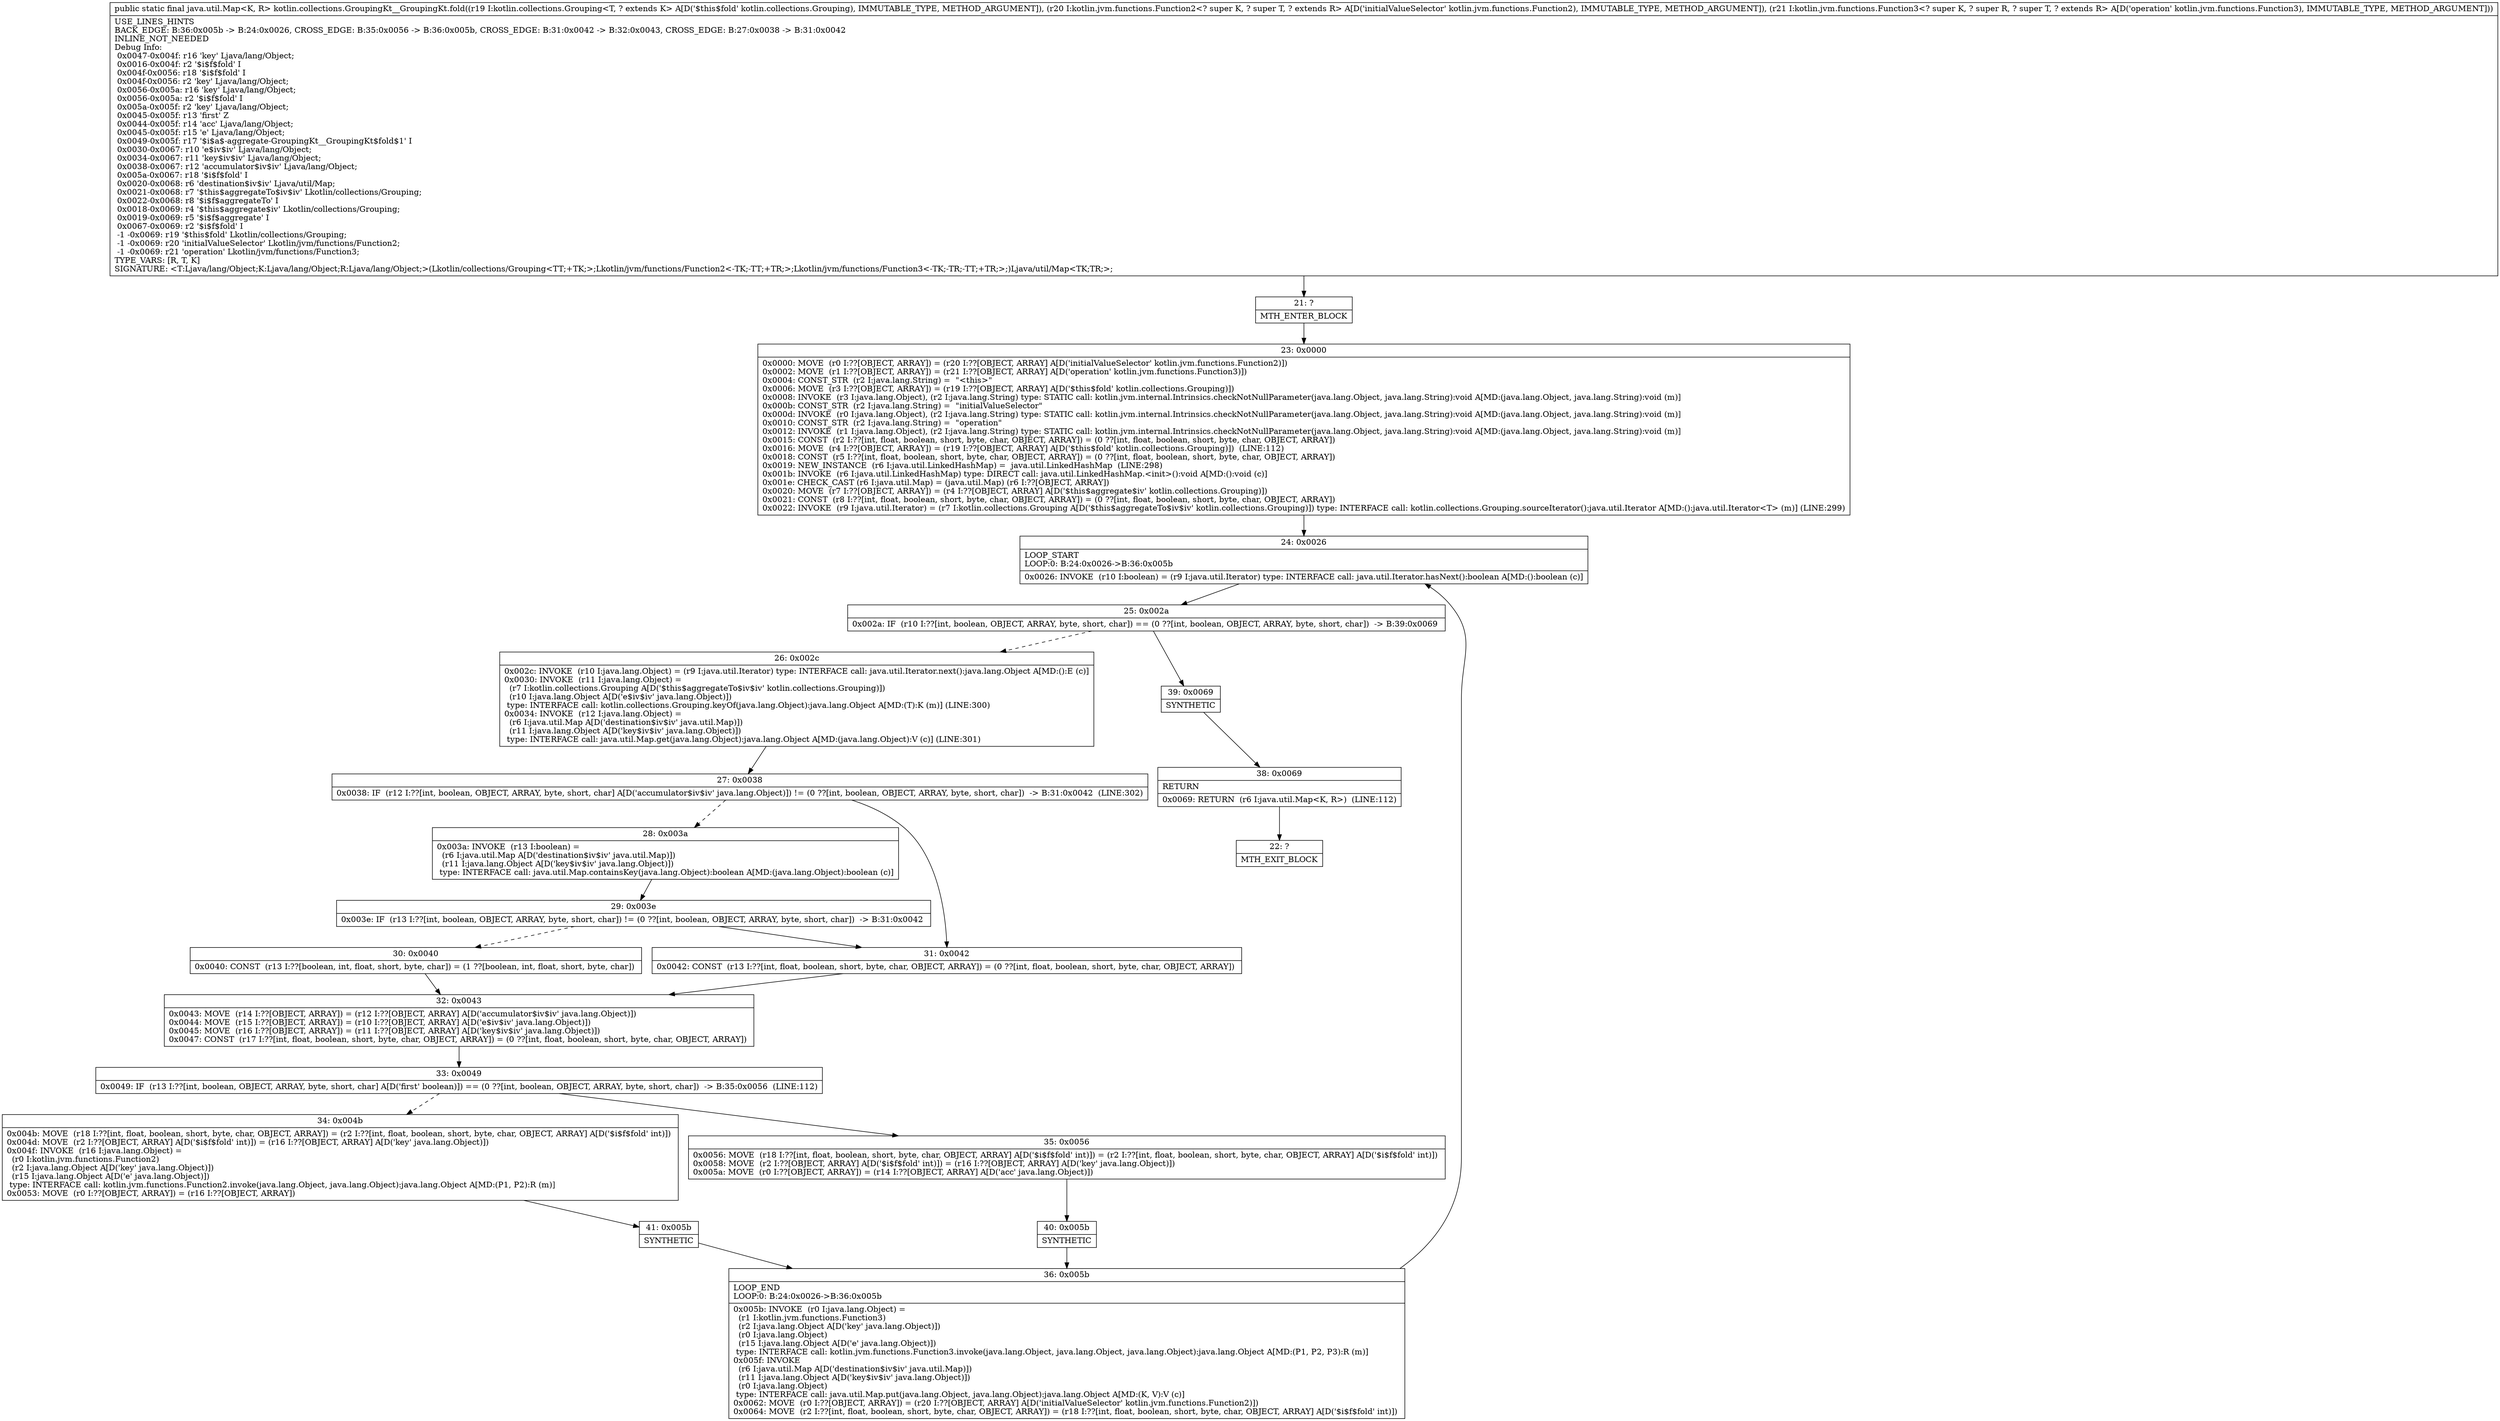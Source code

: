 digraph "CFG forkotlin.collections.GroupingKt__GroupingKt.fold(Lkotlin\/collections\/Grouping;Lkotlin\/jvm\/functions\/Function2;Lkotlin\/jvm\/functions\/Function3;)Ljava\/util\/Map;" {
Node_21 [shape=record,label="{21\:\ ?|MTH_ENTER_BLOCK\l}"];
Node_23 [shape=record,label="{23\:\ 0x0000|0x0000: MOVE  (r0 I:??[OBJECT, ARRAY]) = (r20 I:??[OBJECT, ARRAY] A[D('initialValueSelector' kotlin.jvm.functions.Function2)]) \l0x0002: MOVE  (r1 I:??[OBJECT, ARRAY]) = (r21 I:??[OBJECT, ARRAY] A[D('operation' kotlin.jvm.functions.Function3)]) \l0x0004: CONST_STR  (r2 I:java.lang.String) =  \"\<this\>\" \l0x0006: MOVE  (r3 I:??[OBJECT, ARRAY]) = (r19 I:??[OBJECT, ARRAY] A[D('$this$fold' kotlin.collections.Grouping)]) \l0x0008: INVOKE  (r3 I:java.lang.Object), (r2 I:java.lang.String) type: STATIC call: kotlin.jvm.internal.Intrinsics.checkNotNullParameter(java.lang.Object, java.lang.String):void A[MD:(java.lang.Object, java.lang.String):void (m)]\l0x000b: CONST_STR  (r2 I:java.lang.String) =  \"initialValueSelector\" \l0x000d: INVOKE  (r0 I:java.lang.Object), (r2 I:java.lang.String) type: STATIC call: kotlin.jvm.internal.Intrinsics.checkNotNullParameter(java.lang.Object, java.lang.String):void A[MD:(java.lang.Object, java.lang.String):void (m)]\l0x0010: CONST_STR  (r2 I:java.lang.String) =  \"operation\" \l0x0012: INVOKE  (r1 I:java.lang.Object), (r2 I:java.lang.String) type: STATIC call: kotlin.jvm.internal.Intrinsics.checkNotNullParameter(java.lang.Object, java.lang.String):void A[MD:(java.lang.Object, java.lang.String):void (m)]\l0x0015: CONST  (r2 I:??[int, float, boolean, short, byte, char, OBJECT, ARRAY]) = (0 ??[int, float, boolean, short, byte, char, OBJECT, ARRAY]) \l0x0016: MOVE  (r4 I:??[OBJECT, ARRAY]) = (r19 I:??[OBJECT, ARRAY] A[D('$this$fold' kotlin.collections.Grouping)])  (LINE:112)\l0x0018: CONST  (r5 I:??[int, float, boolean, short, byte, char, OBJECT, ARRAY]) = (0 ??[int, float, boolean, short, byte, char, OBJECT, ARRAY]) \l0x0019: NEW_INSTANCE  (r6 I:java.util.LinkedHashMap) =  java.util.LinkedHashMap  (LINE:298)\l0x001b: INVOKE  (r6 I:java.util.LinkedHashMap) type: DIRECT call: java.util.LinkedHashMap.\<init\>():void A[MD:():void (c)]\l0x001e: CHECK_CAST (r6 I:java.util.Map) = (java.util.Map) (r6 I:??[OBJECT, ARRAY]) \l0x0020: MOVE  (r7 I:??[OBJECT, ARRAY]) = (r4 I:??[OBJECT, ARRAY] A[D('$this$aggregate$iv' kotlin.collections.Grouping)]) \l0x0021: CONST  (r8 I:??[int, float, boolean, short, byte, char, OBJECT, ARRAY]) = (0 ??[int, float, boolean, short, byte, char, OBJECT, ARRAY]) \l0x0022: INVOKE  (r9 I:java.util.Iterator) = (r7 I:kotlin.collections.Grouping A[D('$this$aggregateTo$iv$iv' kotlin.collections.Grouping)]) type: INTERFACE call: kotlin.collections.Grouping.sourceIterator():java.util.Iterator A[MD:():java.util.Iterator\<T\> (m)] (LINE:299)\l}"];
Node_24 [shape=record,label="{24\:\ 0x0026|LOOP_START\lLOOP:0: B:24:0x0026\-\>B:36:0x005b\l|0x0026: INVOKE  (r10 I:boolean) = (r9 I:java.util.Iterator) type: INTERFACE call: java.util.Iterator.hasNext():boolean A[MD:():boolean (c)]\l}"];
Node_25 [shape=record,label="{25\:\ 0x002a|0x002a: IF  (r10 I:??[int, boolean, OBJECT, ARRAY, byte, short, char]) == (0 ??[int, boolean, OBJECT, ARRAY, byte, short, char])  \-\> B:39:0x0069 \l}"];
Node_26 [shape=record,label="{26\:\ 0x002c|0x002c: INVOKE  (r10 I:java.lang.Object) = (r9 I:java.util.Iterator) type: INTERFACE call: java.util.Iterator.next():java.lang.Object A[MD:():E (c)]\l0x0030: INVOKE  (r11 I:java.lang.Object) = \l  (r7 I:kotlin.collections.Grouping A[D('$this$aggregateTo$iv$iv' kotlin.collections.Grouping)])\l  (r10 I:java.lang.Object A[D('e$iv$iv' java.lang.Object)])\l type: INTERFACE call: kotlin.collections.Grouping.keyOf(java.lang.Object):java.lang.Object A[MD:(T):K (m)] (LINE:300)\l0x0034: INVOKE  (r12 I:java.lang.Object) = \l  (r6 I:java.util.Map A[D('destination$iv$iv' java.util.Map)])\l  (r11 I:java.lang.Object A[D('key$iv$iv' java.lang.Object)])\l type: INTERFACE call: java.util.Map.get(java.lang.Object):java.lang.Object A[MD:(java.lang.Object):V (c)] (LINE:301)\l}"];
Node_27 [shape=record,label="{27\:\ 0x0038|0x0038: IF  (r12 I:??[int, boolean, OBJECT, ARRAY, byte, short, char] A[D('accumulator$iv$iv' java.lang.Object)]) != (0 ??[int, boolean, OBJECT, ARRAY, byte, short, char])  \-\> B:31:0x0042  (LINE:302)\l}"];
Node_28 [shape=record,label="{28\:\ 0x003a|0x003a: INVOKE  (r13 I:boolean) = \l  (r6 I:java.util.Map A[D('destination$iv$iv' java.util.Map)])\l  (r11 I:java.lang.Object A[D('key$iv$iv' java.lang.Object)])\l type: INTERFACE call: java.util.Map.containsKey(java.lang.Object):boolean A[MD:(java.lang.Object):boolean (c)]\l}"];
Node_29 [shape=record,label="{29\:\ 0x003e|0x003e: IF  (r13 I:??[int, boolean, OBJECT, ARRAY, byte, short, char]) != (0 ??[int, boolean, OBJECT, ARRAY, byte, short, char])  \-\> B:31:0x0042 \l}"];
Node_30 [shape=record,label="{30\:\ 0x0040|0x0040: CONST  (r13 I:??[boolean, int, float, short, byte, char]) = (1 ??[boolean, int, float, short, byte, char]) \l}"];
Node_32 [shape=record,label="{32\:\ 0x0043|0x0043: MOVE  (r14 I:??[OBJECT, ARRAY]) = (r12 I:??[OBJECT, ARRAY] A[D('accumulator$iv$iv' java.lang.Object)]) \l0x0044: MOVE  (r15 I:??[OBJECT, ARRAY]) = (r10 I:??[OBJECT, ARRAY] A[D('e$iv$iv' java.lang.Object)]) \l0x0045: MOVE  (r16 I:??[OBJECT, ARRAY]) = (r11 I:??[OBJECT, ARRAY] A[D('key$iv$iv' java.lang.Object)]) \l0x0047: CONST  (r17 I:??[int, float, boolean, short, byte, char, OBJECT, ARRAY]) = (0 ??[int, float, boolean, short, byte, char, OBJECT, ARRAY]) \l}"];
Node_33 [shape=record,label="{33\:\ 0x0049|0x0049: IF  (r13 I:??[int, boolean, OBJECT, ARRAY, byte, short, char] A[D('first' boolean)]) == (0 ??[int, boolean, OBJECT, ARRAY, byte, short, char])  \-\> B:35:0x0056  (LINE:112)\l}"];
Node_34 [shape=record,label="{34\:\ 0x004b|0x004b: MOVE  (r18 I:??[int, float, boolean, short, byte, char, OBJECT, ARRAY]) = (r2 I:??[int, float, boolean, short, byte, char, OBJECT, ARRAY] A[D('$i$f$fold' int)]) \l0x004d: MOVE  (r2 I:??[OBJECT, ARRAY] A[D('$i$f$fold' int)]) = (r16 I:??[OBJECT, ARRAY] A[D('key' java.lang.Object)]) \l0x004f: INVOKE  (r16 I:java.lang.Object) = \l  (r0 I:kotlin.jvm.functions.Function2)\l  (r2 I:java.lang.Object A[D('key' java.lang.Object)])\l  (r15 I:java.lang.Object A[D('e' java.lang.Object)])\l type: INTERFACE call: kotlin.jvm.functions.Function2.invoke(java.lang.Object, java.lang.Object):java.lang.Object A[MD:(P1, P2):R (m)]\l0x0053: MOVE  (r0 I:??[OBJECT, ARRAY]) = (r16 I:??[OBJECT, ARRAY]) \l}"];
Node_41 [shape=record,label="{41\:\ 0x005b|SYNTHETIC\l}"];
Node_36 [shape=record,label="{36\:\ 0x005b|LOOP_END\lLOOP:0: B:24:0x0026\-\>B:36:0x005b\l|0x005b: INVOKE  (r0 I:java.lang.Object) = \l  (r1 I:kotlin.jvm.functions.Function3)\l  (r2 I:java.lang.Object A[D('key' java.lang.Object)])\l  (r0 I:java.lang.Object)\l  (r15 I:java.lang.Object A[D('e' java.lang.Object)])\l type: INTERFACE call: kotlin.jvm.functions.Function3.invoke(java.lang.Object, java.lang.Object, java.lang.Object):java.lang.Object A[MD:(P1, P2, P3):R (m)]\l0x005f: INVOKE  \l  (r6 I:java.util.Map A[D('destination$iv$iv' java.util.Map)])\l  (r11 I:java.lang.Object A[D('key$iv$iv' java.lang.Object)])\l  (r0 I:java.lang.Object)\l type: INTERFACE call: java.util.Map.put(java.lang.Object, java.lang.Object):java.lang.Object A[MD:(K, V):V (c)]\l0x0062: MOVE  (r0 I:??[OBJECT, ARRAY]) = (r20 I:??[OBJECT, ARRAY] A[D('initialValueSelector' kotlin.jvm.functions.Function2)]) \l0x0064: MOVE  (r2 I:??[int, float, boolean, short, byte, char, OBJECT, ARRAY]) = (r18 I:??[int, float, boolean, short, byte, char, OBJECT, ARRAY] A[D('$i$f$fold' int)]) \l}"];
Node_35 [shape=record,label="{35\:\ 0x0056|0x0056: MOVE  (r18 I:??[int, float, boolean, short, byte, char, OBJECT, ARRAY] A[D('$i$f$fold' int)]) = (r2 I:??[int, float, boolean, short, byte, char, OBJECT, ARRAY] A[D('$i$f$fold' int)]) \l0x0058: MOVE  (r2 I:??[OBJECT, ARRAY] A[D('$i$f$fold' int)]) = (r16 I:??[OBJECT, ARRAY] A[D('key' java.lang.Object)]) \l0x005a: MOVE  (r0 I:??[OBJECT, ARRAY]) = (r14 I:??[OBJECT, ARRAY] A[D('acc' java.lang.Object)]) \l}"];
Node_40 [shape=record,label="{40\:\ 0x005b|SYNTHETIC\l}"];
Node_31 [shape=record,label="{31\:\ 0x0042|0x0042: CONST  (r13 I:??[int, float, boolean, short, byte, char, OBJECT, ARRAY]) = (0 ??[int, float, boolean, short, byte, char, OBJECT, ARRAY]) \l}"];
Node_39 [shape=record,label="{39\:\ 0x0069|SYNTHETIC\l}"];
Node_38 [shape=record,label="{38\:\ 0x0069|RETURN\l|0x0069: RETURN  (r6 I:java.util.Map\<K, R\>)  (LINE:112)\l}"];
Node_22 [shape=record,label="{22\:\ ?|MTH_EXIT_BLOCK\l}"];
MethodNode[shape=record,label="{public static final java.util.Map\<K, R\> kotlin.collections.GroupingKt__GroupingKt.fold((r19 I:kotlin.collections.Grouping\<T, ? extends K\> A[D('$this$fold' kotlin.collections.Grouping), IMMUTABLE_TYPE, METHOD_ARGUMENT]), (r20 I:kotlin.jvm.functions.Function2\<? super K, ? super T, ? extends R\> A[D('initialValueSelector' kotlin.jvm.functions.Function2), IMMUTABLE_TYPE, METHOD_ARGUMENT]), (r21 I:kotlin.jvm.functions.Function3\<? super K, ? super R, ? super T, ? extends R\> A[D('operation' kotlin.jvm.functions.Function3), IMMUTABLE_TYPE, METHOD_ARGUMENT]))  | USE_LINES_HINTS\lBACK_EDGE: B:36:0x005b \-\> B:24:0x0026, CROSS_EDGE: B:35:0x0056 \-\> B:36:0x005b, CROSS_EDGE: B:31:0x0042 \-\> B:32:0x0043, CROSS_EDGE: B:27:0x0038 \-\> B:31:0x0042\lINLINE_NOT_NEEDED\lDebug Info:\l  0x0047\-0x004f: r16 'key' Ljava\/lang\/Object;\l  0x0016\-0x004f: r2 '$i$f$fold' I\l  0x004f\-0x0056: r18 '$i$f$fold' I\l  0x004f\-0x0056: r2 'key' Ljava\/lang\/Object;\l  0x0056\-0x005a: r16 'key' Ljava\/lang\/Object;\l  0x0056\-0x005a: r2 '$i$f$fold' I\l  0x005a\-0x005f: r2 'key' Ljava\/lang\/Object;\l  0x0045\-0x005f: r13 'first' Z\l  0x0044\-0x005f: r14 'acc' Ljava\/lang\/Object;\l  0x0045\-0x005f: r15 'e' Ljava\/lang\/Object;\l  0x0049\-0x005f: r17 '$i$a$\-aggregate\-GroupingKt__GroupingKt$fold$1' I\l  0x0030\-0x0067: r10 'e$iv$iv' Ljava\/lang\/Object;\l  0x0034\-0x0067: r11 'key$iv$iv' Ljava\/lang\/Object;\l  0x0038\-0x0067: r12 'accumulator$iv$iv' Ljava\/lang\/Object;\l  0x005a\-0x0067: r18 '$i$f$fold' I\l  0x0020\-0x0068: r6 'destination$iv$iv' Ljava\/util\/Map;\l  0x0021\-0x0068: r7 '$this$aggregateTo$iv$iv' Lkotlin\/collections\/Grouping;\l  0x0022\-0x0068: r8 '$i$f$aggregateTo' I\l  0x0018\-0x0069: r4 '$this$aggregate$iv' Lkotlin\/collections\/Grouping;\l  0x0019\-0x0069: r5 '$i$f$aggregate' I\l  0x0067\-0x0069: r2 '$i$f$fold' I\l  \-1 \-0x0069: r19 '$this$fold' Lkotlin\/collections\/Grouping;\l  \-1 \-0x0069: r20 'initialValueSelector' Lkotlin\/jvm\/functions\/Function2;\l  \-1 \-0x0069: r21 'operation' Lkotlin\/jvm\/functions\/Function3;\lTYPE_VARS: [R, T, K]\lSIGNATURE: \<T:Ljava\/lang\/Object;K:Ljava\/lang\/Object;R:Ljava\/lang\/Object;\>(Lkotlin\/collections\/Grouping\<TT;+TK;\>;Lkotlin\/jvm\/functions\/Function2\<\-TK;\-TT;+TR;\>;Lkotlin\/jvm\/functions\/Function3\<\-TK;\-TR;\-TT;+TR;\>;)Ljava\/util\/Map\<TK;TR;\>;\l}"];
MethodNode -> Node_21;Node_21 -> Node_23;
Node_23 -> Node_24;
Node_24 -> Node_25;
Node_25 -> Node_26[style=dashed];
Node_25 -> Node_39;
Node_26 -> Node_27;
Node_27 -> Node_28[style=dashed];
Node_27 -> Node_31;
Node_28 -> Node_29;
Node_29 -> Node_30[style=dashed];
Node_29 -> Node_31;
Node_30 -> Node_32;
Node_32 -> Node_33;
Node_33 -> Node_34[style=dashed];
Node_33 -> Node_35;
Node_34 -> Node_41;
Node_41 -> Node_36;
Node_36 -> Node_24;
Node_35 -> Node_40;
Node_40 -> Node_36;
Node_31 -> Node_32;
Node_39 -> Node_38;
Node_38 -> Node_22;
}

